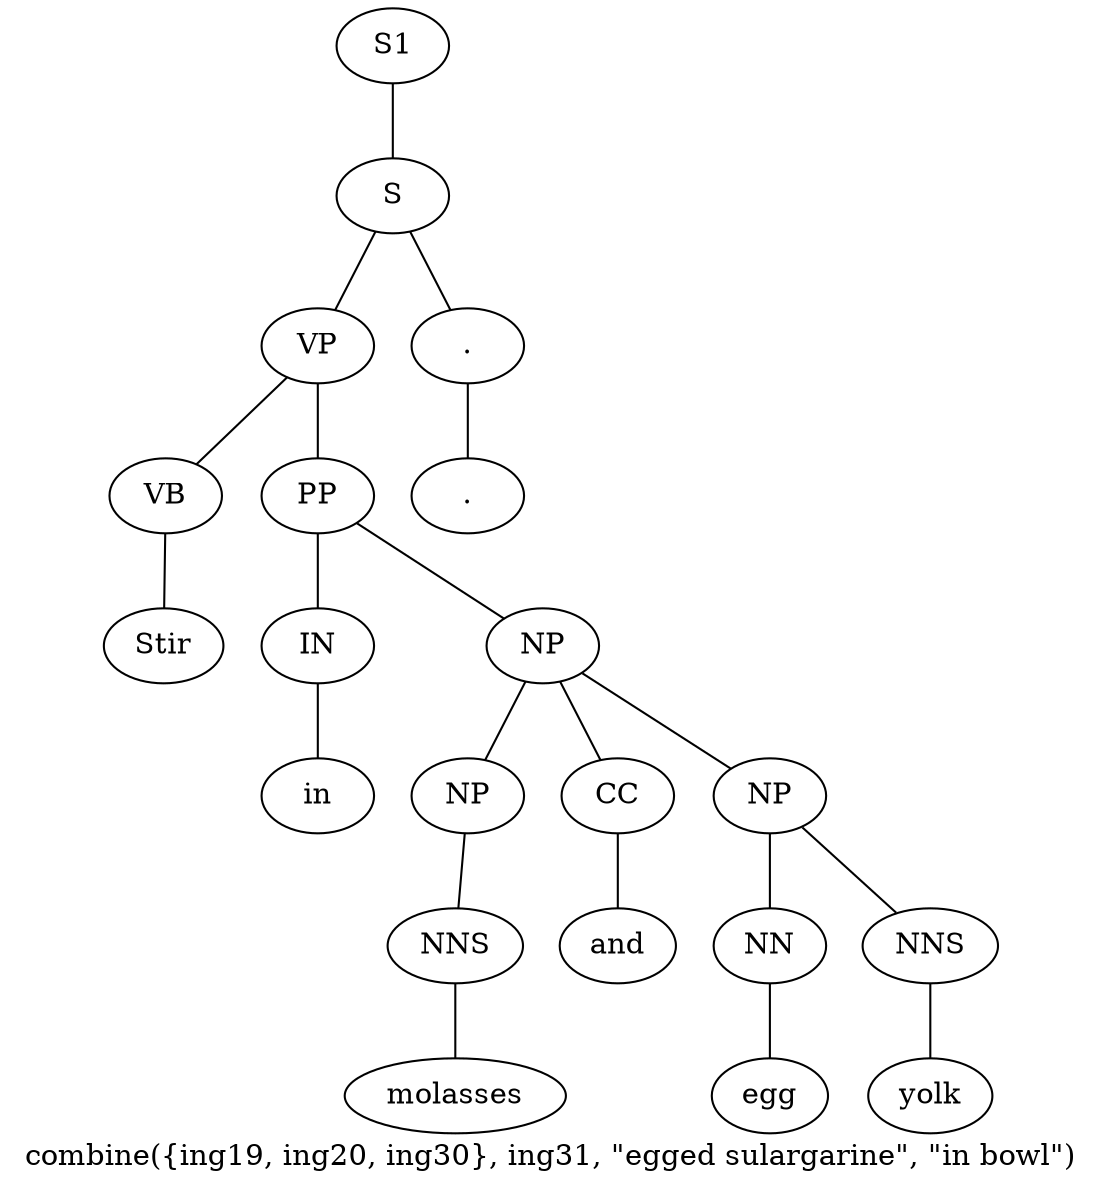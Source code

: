 graph SyntaxGraph {
	label = "combine({ing19, ing20, ing30}, ing31, \"egged sulargarine\", \"in bowl\")";
	Node0 [label="S1"];
	Node1 [label="S"];
	Node2 [label="VP"];
	Node3 [label="VB"];
	Node4 [label="Stir"];
	Node5 [label="PP"];
	Node6 [label="IN"];
	Node7 [label="in"];
	Node8 [label="NP"];
	Node9 [label="NP"];
	Node10 [label="NNS"];
	Node11 [label="molasses"];
	Node12 [label="CC"];
	Node13 [label="and"];
	Node14 [label="NP"];
	Node15 [label="NN"];
	Node16 [label="egg"];
	Node17 [label="NNS"];
	Node18 [label="yolk"];
	Node19 [label="."];
	Node20 [label="."];

	Node0 -- Node1;
	Node1 -- Node2;
	Node1 -- Node19;
	Node2 -- Node3;
	Node2 -- Node5;
	Node3 -- Node4;
	Node5 -- Node6;
	Node5 -- Node8;
	Node6 -- Node7;
	Node8 -- Node9;
	Node8 -- Node12;
	Node8 -- Node14;
	Node9 -- Node10;
	Node10 -- Node11;
	Node12 -- Node13;
	Node14 -- Node15;
	Node14 -- Node17;
	Node15 -- Node16;
	Node17 -- Node18;
	Node19 -- Node20;
}